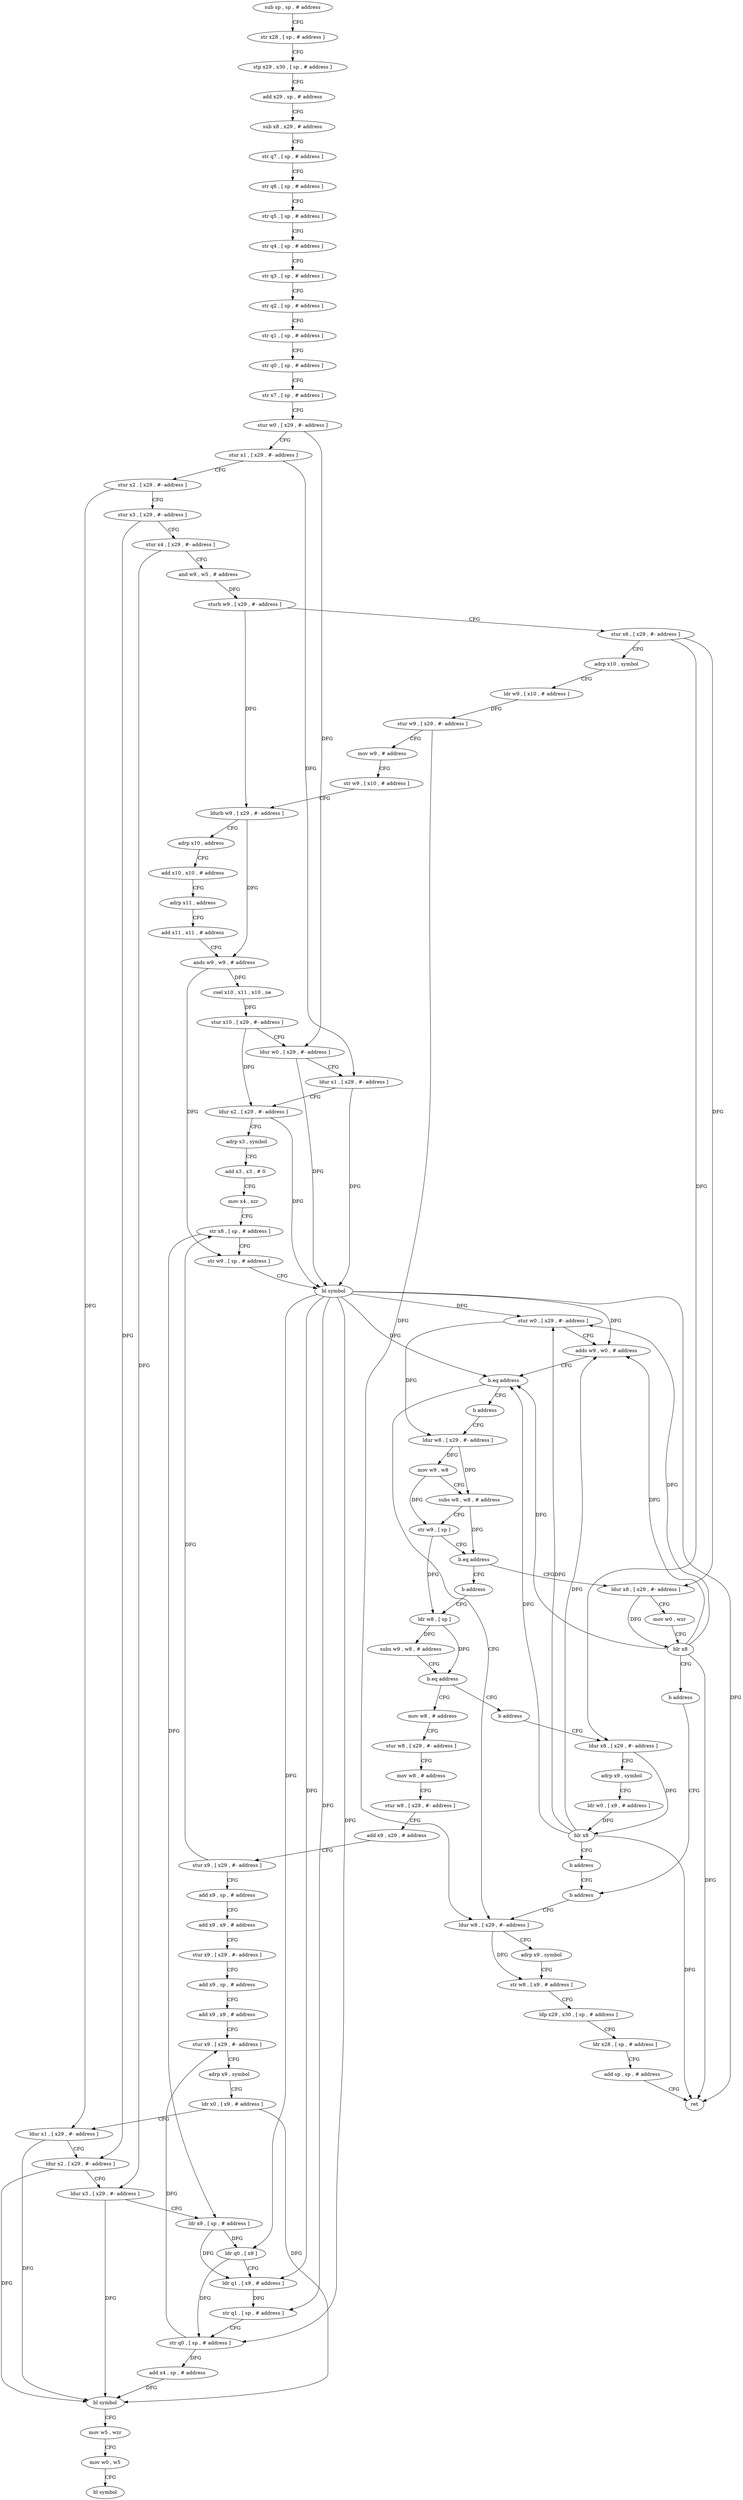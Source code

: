digraph "func" {
"4207944" [label = "sub sp , sp , # address" ]
"4207948" [label = "str x28 , [ sp , # address ]" ]
"4207952" [label = "stp x29 , x30 , [ sp , # address ]" ]
"4207956" [label = "add x29 , sp , # address" ]
"4207960" [label = "sub x8 , x29 , # address" ]
"4207964" [label = "str q7 , [ sp , # address ]" ]
"4207968" [label = "str q6 , [ sp , # address ]" ]
"4207972" [label = "str q5 , [ sp , # address ]" ]
"4207976" [label = "str q4 , [ sp , # address ]" ]
"4207980" [label = "str q3 , [ sp , # address ]" ]
"4207984" [label = "str q2 , [ sp , # address ]" ]
"4207988" [label = "str q1 , [ sp , # address ]" ]
"4207992" [label = "str q0 , [ sp , # address ]" ]
"4207996" [label = "str x7 , [ sp , # address ]" ]
"4208000" [label = "stur w0 , [ x29 , #- address ]" ]
"4208004" [label = "stur x1 , [ x29 , #- address ]" ]
"4208008" [label = "stur x2 , [ x29 , #- address ]" ]
"4208012" [label = "stur x3 , [ x29 , #- address ]" ]
"4208016" [label = "stur x4 , [ x29 , #- address ]" ]
"4208020" [label = "and w9 , w5 , # address" ]
"4208024" [label = "sturb w9 , [ x29 , #- address ]" ]
"4208028" [label = "stur x6 , [ x29 , #- address ]" ]
"4208032" [label = "adrp x10 , symbol" ]
"4208036" [label = "ldr w9 , [ x10 , # address ]" ]
"4208040" [label = "stur w9 , [ x29 , #- address ]" ]
"4208044" [label = "mov w9 , # address" ]
"4208048" [label = "str w9 , [ x10 , # address ]" ]
"4208052" [label = "ldurb w9 , [ x29 , #- address ]" ]
"4208056" [label = "adrp x10 , address" ]
"4208060" [label = "add x10 , x10 , # address" ]
"4208064" [label = "adrp x11 , address" ]
"4208068" [label = "add x11 , x11 , # address" ]
"4208072" [label = "ands w9 , w9 , # address" ]
"4208076" [label = "csel x10 , x11 , x10 , ne" ]
"4208080" [label = "stur x10 , [ x29 , #- address ]" ]
"4208084" [label = "ldur w0 , [ x29 , #- address ]" ]
"4208088" [label = "ldur x1 , [ x29 , #- address ]" ]
"4208092" [label = "ldur x2 , [ x29 , #- address ]" ]
"4208096" [label = "adrp x3 , symbol" ]
"4208100" [label = "add x3 , x3 , # 0" ]
"4208104" [label = "mov x4 , xzr" ]
"4208108" [label = "str x8 , [ sp , # address ]" ]
"4208112" [label = "str w9 , [ sp , # address ]" ]
"4208116" [label = "bl symbol" ]
"4208120" [label = "stur w0 , [ x29 , #- address ]" ]
"4208124" [label = "adds w9 , w0 , # address" ]
"4208128" [label = "b.eq address" ]
"4208324" [label = "ldur w8 , [ x29 , #- address ]" ]
"4208132" [label = "b address" ]
"4208328" [label = "adrp x9 , symbol" ]
"4208332" [label = "str w8 , [ x9 , # address ]" ]
"4208336" [label = "ldp x29 , x30 , [ sp , # address ]" ]
"4208340" [label = "ldr x28 , [ sp , # address ]" ]
"4208344" [label = "add sp , sp , # address" ]
"4208348" [label = "ret" ]
"4208136" [label = "ldur w8 , [ x29 , #- address ]" ]
"4208140" [label = "mov w9 , w8" ]
"4208144" [label = "subs w8 , w8 , # address" ]
"4208148" [label = "str w9 , [ sp ]" ]
"4208152" [label = "b.eq address" ]
"4208176" [label = "ldur x8 , [ x29 , #- address ]" ]
"4208156" [label = "b address" ]
"4208180" [label = "mov w0 , wzr" ]
"4208184" [label = "blr x8" ]
"4208188" [label = "b address" ]
"4208320" [label = "b address" ]
"4208160" [label = "ldr w8 , [ sp ]" ]
"4208164" [label = "subs w9 , w8 , # address" ]
"4208168" [label = "b.eq address" ]
"4208192" [label = "mov w8 , # address" ]
"4208172" [label = "b address" ]
"4208196" [label = "stur w8 , [ x29 , #- address ]" ]
"4208200" [label = "mov w8 , # address" ]
"4208204" [label = "stur w8 , [ x29 , #- address ]" ]
"4208208" [label = "add x9 , x29 , # address" ]
"4208212" [label = "stur x9 , [ x29 , #- address ]" ]
"4208216" [label = "add x9 , sp , # address" ]
"4208220" [label = "add x9 , x9 , # address" ]
"4208224" [label = "stur x9 , [ x29 , #- address ]" ]
"4208228" [label = "add x9 , sp , # address" ]
"4208232" [label = "add x9 , x9 , # address" ]
"4208236" [label = "stur x9 , [ x29 , #- address ]" ]
"4208240" [label = "adrp x9 , symbol" ]
"4208244" [label = "ldr x0 , [ x9 , # address ]" ]
"4208248" [label = "ldur x1 , [ x29 , #- address ]" ]
"4208252" [label = "ldur x2 , [ x29 , #- address ]" ]
"4208256" [label = "ldur x3 , [ x29 , #- address ]" ]
"4208260" [label = "ldr x9 , [ sp , # address ]" ]
"4208264" [label = "ldr q0 , [ x9 ]" ]
"4208268" [label = "ldr q1 , [ x9 , # address ]" ]
"4208272" [label = "str q1 , [ sp , # address ]" ]
"4208276" [label = "str q0 , [ sp , # address ]" ]
"4208280" [label = "add x4 , sp , # address" ]
"4208284" [label = "bl symbol" ]
"4208288" [label = "mov w5 , wzr" ]
"4208292" [label = "mov w0 , w5" ]
"4208296" [label = "bl symbol" ]
"4208300" [label = "ldur x8 , [ x29 , #- address ]" ]
"4208304" [label = "adrp x9 , symbol" ]
"4208308" [label = "ldr w0 , [ x9 , # address ]" ]
"4208312" [label = "blr x8" ]
"4208316" [label = "b address" ]
"4207944" -> "4207948" [ label = "CFG" ]
"4207948" -> "4207952" [ label = "CFG" ]
"4207952" -> "4207956" [ label = "CFG" ]
"4207956" -> "4207960" [ label = "CFG" ]
"4207960" -> "4207964" [ label = "CFG" ]
"4207964" -> "4207968" [ label = "CFG" ]
"4207968" -> "4207972" [ label = "CFG" ]
"4207972" -> "4207976" [ label = "CFG" ]
"4207976" -> "4207980" [ label = "CFG" ]
"4207980" -> "4207984" [ label = "CFG" ]
"4207984" -> "4207988" [ label = "CFG" ]
"4207988" -> "4207992" [ label = "CFG" ]
"4207992" -> "4207996" [ label = "CFG" ]
"4207996" -> "4208000" [ label = "CFG" ]
"4208000" -> "4208004" [ label = "CFG" ]
"4208000" -> "4208084" [ label = "DFG" ]
"4208004" -> "4208008" [ label = "CFG" ]
"4208004" -> "4208088" [ label = "DFG" ]
"4208008" -> "4208012" [ label = "CFG" ]
"4208008" -> "4208248" [ label = "DFG" ]
"4208012" -> "4208016" [ label = "CFG" ]
"4208012" -> "4208252" [ label = "DFG" ]
"4208016" -> "4208020" [ label = "CFG" ]
"4208016" -> "4208256" [ label = "DFG" ]
"4208020" -> "4208024" [ label = "DFG" ]
"4208024" -> "4208028" [ label = "CFG" ]
"4208024" -> "4208052" [ label = "DFG" ]
"4208028" -> "4208032" [ label = "CFG" ]
"4208028" -> "4208176" [ label = "DFG" ]
"4208028" -> "4208300" [ label = "DFG" ]
"4208032" -> "4208036" [ label = "CFG" ]
"4208036" -> "4208040" [ label = "DFG" ]
"4208040" -> "4208044" [ label = "CFG" ]
"4208040" -> "4208324" [ label = "DFG" ]
"4208044" -> "4208048" [ label = "CFG" ]
"4208048" -> "4208052" [ label = "CFG" ]
"4208052" -> "4208056" [ label = "CFG" ]
"4208052" -> "4208072" [ label = "DFG" ]
"4208056" -> "4208060" [ label = "CFG" ]
"4208060" -> "4208064" [ label = "CFG" ]
"4208064" -> "4208068" [ label = "CFG" ]
"4208068" -> "4208072" [ label = "CFG" ]
"4208072" -> "4208076" [ label = "DFG" ]
"4208072" -> "4208112" [ label = "DFG" ]
"4208076" -> "4208080" [ label = "DFG" ]
"4208080" -> "4208084" [ label = "CFG" ]
"4208080" -> "4208092" [ label = "DFG" ]
"4208084" -> "4208088" [ label = "CFG" ]
"4208084" -> "4208116" [ label = "DFG" ]
"4208088" -> "4208092" [ label = "CFG" ]
"4208088" -> "4208116" [ label = "DFG" ]
"4208092" -> "4208096" [ label = "CFG" ]
"4208092" -> "4208116" [ label = "DFG" ]
"4208096" -> "4208100" [ label = "CFG" ]
"4208100" -> "4208104" [ label = "CFG" ]
"4208104" -> "4208108" [ label = "CFG" ]
"4208108" -> "4208112" [ label = "CFG" ]
"4208108" -> "4208260" [ label = "DFG" ]
"4208112" -> "4208116" [ label = "CFG" ]
"4208116" -> "4208120" [ label = "DFG" ]
"4208116" -> "4208124" [ label = "DFG" ]
"4208116" -> "4208128" [ label = "DFG" ]
"4208116" -> "4208348" [ label = "DFG" ]
"4208116" -> "4208264" [ label = "DFG" ]
"4208116" -> "4208276" [ label = "DFG" ]
"4208116" -> "4208268" [ label = "DFG" ]
"4208116" -> "4208272" [ label = "DFG" ]
"4208120" -> "4208124" [ label = "CFG" ]
"4208120" -> "4208136" [ label = "DFG" ]
"4208124" -> "4208128" [ label = "CFG" ]
"4208128" -> "4208324" [ label = "CFG" ]
"4208128" -> "4208132" [ label = "CFG" ]
"4208324" -> "4208328" [ label = "CFG" ]
"4208324" -> "4208332" [ label = "DFG" ]
"4208132" -> "4208136" [ label = "CFG" ]
"4208328" -> "4208332" [ label = "CFG" ]
"4208332" -> "4208336" [ label = "CFG" ]
"4208336" -> "4208340" [ label = "CFG" ]
"4208340" -> "4208344" [ label = "CFG" ]
"4208344" -> "4208348" [ label = "CFG" ]
"4208136" -> "4208140" [ label = "DFG" ]
"4208136" -> "4208144" [ label = "DFG" ]
"4208140" -> "4208144" [ label = "CFG" ]
"4208140" -> "4208148" [ label = "DFG" ]
"4208144" -> "4208148" [ label = "CFG" ]
"4208144" -> "4208152" [ label = "DFG" ]
"4208148" -> "4208152" [ label = "CFG" ]
"4208148" -> "4208160" [ label = "DFG" ]
"4208152" -> "4208176" [ label = "CFG" ]
"4208152" -> "4208156" [ label = "CFG" ]
"4208176" -> "4208180" [ label = "CFG" ]
"4208176" -> "4208184" [ label = "DFG" ]
"4208156" -> "4208160" [ label = "CFG" ]
"4208180" -> "4208184" [ label = "CFG" ]
"4208184" -> "4208188" [ label = "CFG" ]
"4208184" -> "4208120" [ label = "DFG" ]
"4208184" -> "4208124" [ label = "DFG" ]
"4208184" -> "4208128" [ label = "DFG" ]
"4208184" -> "4208348" [ label = "DFG" ]
"4208188" -> "4208320" [ label = "CFG" ]
"4208320" -> "4208324" [ label = "CFG" ]
"4208160" -> "4208164" [ label = "DFG" ]
"4208160" -> "4208168" [ label = "DFG" ]
"4208164" -> "4208168" [ label = "CFG" ]
"4208168" -> "4208192" [ label = "CFG" ]
"4208168" -> "4208172" [ label = "CFG" ]
"4208192" -> "4208196" [ label = "CFG" ]
"4208172" -> "4208300" [ label = "CFG" ]
"4208196" -> "4208200" [ label = "CFG" ]
"4208200" -> "4208204" [ label = "CFG" ]
"4208204" -> "4208208" [ label = "CFG" ]
"4208208" -> "4208212" [ label = "CFG" ]
"4208212" -> "4208216" [ label = "CFG" ]
"4208212" -> "4208108" [ label = "DFG" ]
"4208216" -> "4208220" [ label = "CFG" ]
"4208220" -> "4208224" [ label = "CFG" ]
"4208224" -> "4208228" [ label = "CFG" ]
"4208228" -> "4208232" [ label = "CFG" ]
"4208232" -> "4208236" [ label = "CFG" ]
"4208236" -> "4208240" [ label = "CFG" ]
"4208240" -> "4208244" [ label = "CFG" ]
"4208244" -> "4208248" [ label = "CFG" ]
"4208244" -> "4208284" [ label = "DFG" ]
"4208248" -> "4208252" [ label = "CFG" ]
"4208248" -> "4208284" [ label = "DFG" ]
"4208252" -> "4208256" [ label = "CFG" ]
"4208252" -> "4208284" [ label = "DFG" ]
"4208256" -> "4208260" [ label = "CFG" ]
"4208256" -> "4208284" [ label = "DFG" ]
"4208260" -> "4208264" [ label = "DFG" ]
"4208260" -> "4208268" [ label = "DFG" ]
"4208264" -> "4208268" [ label = "CFG" ]
"4208264" -> "4208276" [ label = "DFG" ]
"4208268" -> "4208272" [ label = "DFG" ]
"4208272" -> "4208276" [ label = "CFG" ]
"4208276" -> "4208280" [ label = "DFG" ]
"4208276" -> "4208236" [ label = "DFG" ]
"4208280" -> "4208284" [ label = "DFG" ]
"4208284" -> "4208288" [ label = "CFG" ]
"4208288" -> "4208292" [ label = "CFG" ]
"4208292" -> "4208296" [ label = "CFG" ]
"4208300" -> "4208304" [ label = "CFG" ]
"4208300" -> "4208312" [ label = "DFG" ]
"4208304" -> "4208308" [ label = "CFG" ]
"4208308" -> "4208312" [ label = "DFG" ]
"4208312" -> "4208316" [ label = "CFG" ]
"4208312" -> "4208120" [ label = "DFG" ]
"4208312" -> "4208124" [ label = "DFG" ]
"4208312" -> "4208128" [ label = "DFG" ]
"4208312" -> "4208348" [ label = "DFG" ]
"4208316" -> "4208320" [ label = "CFG" ]
}
